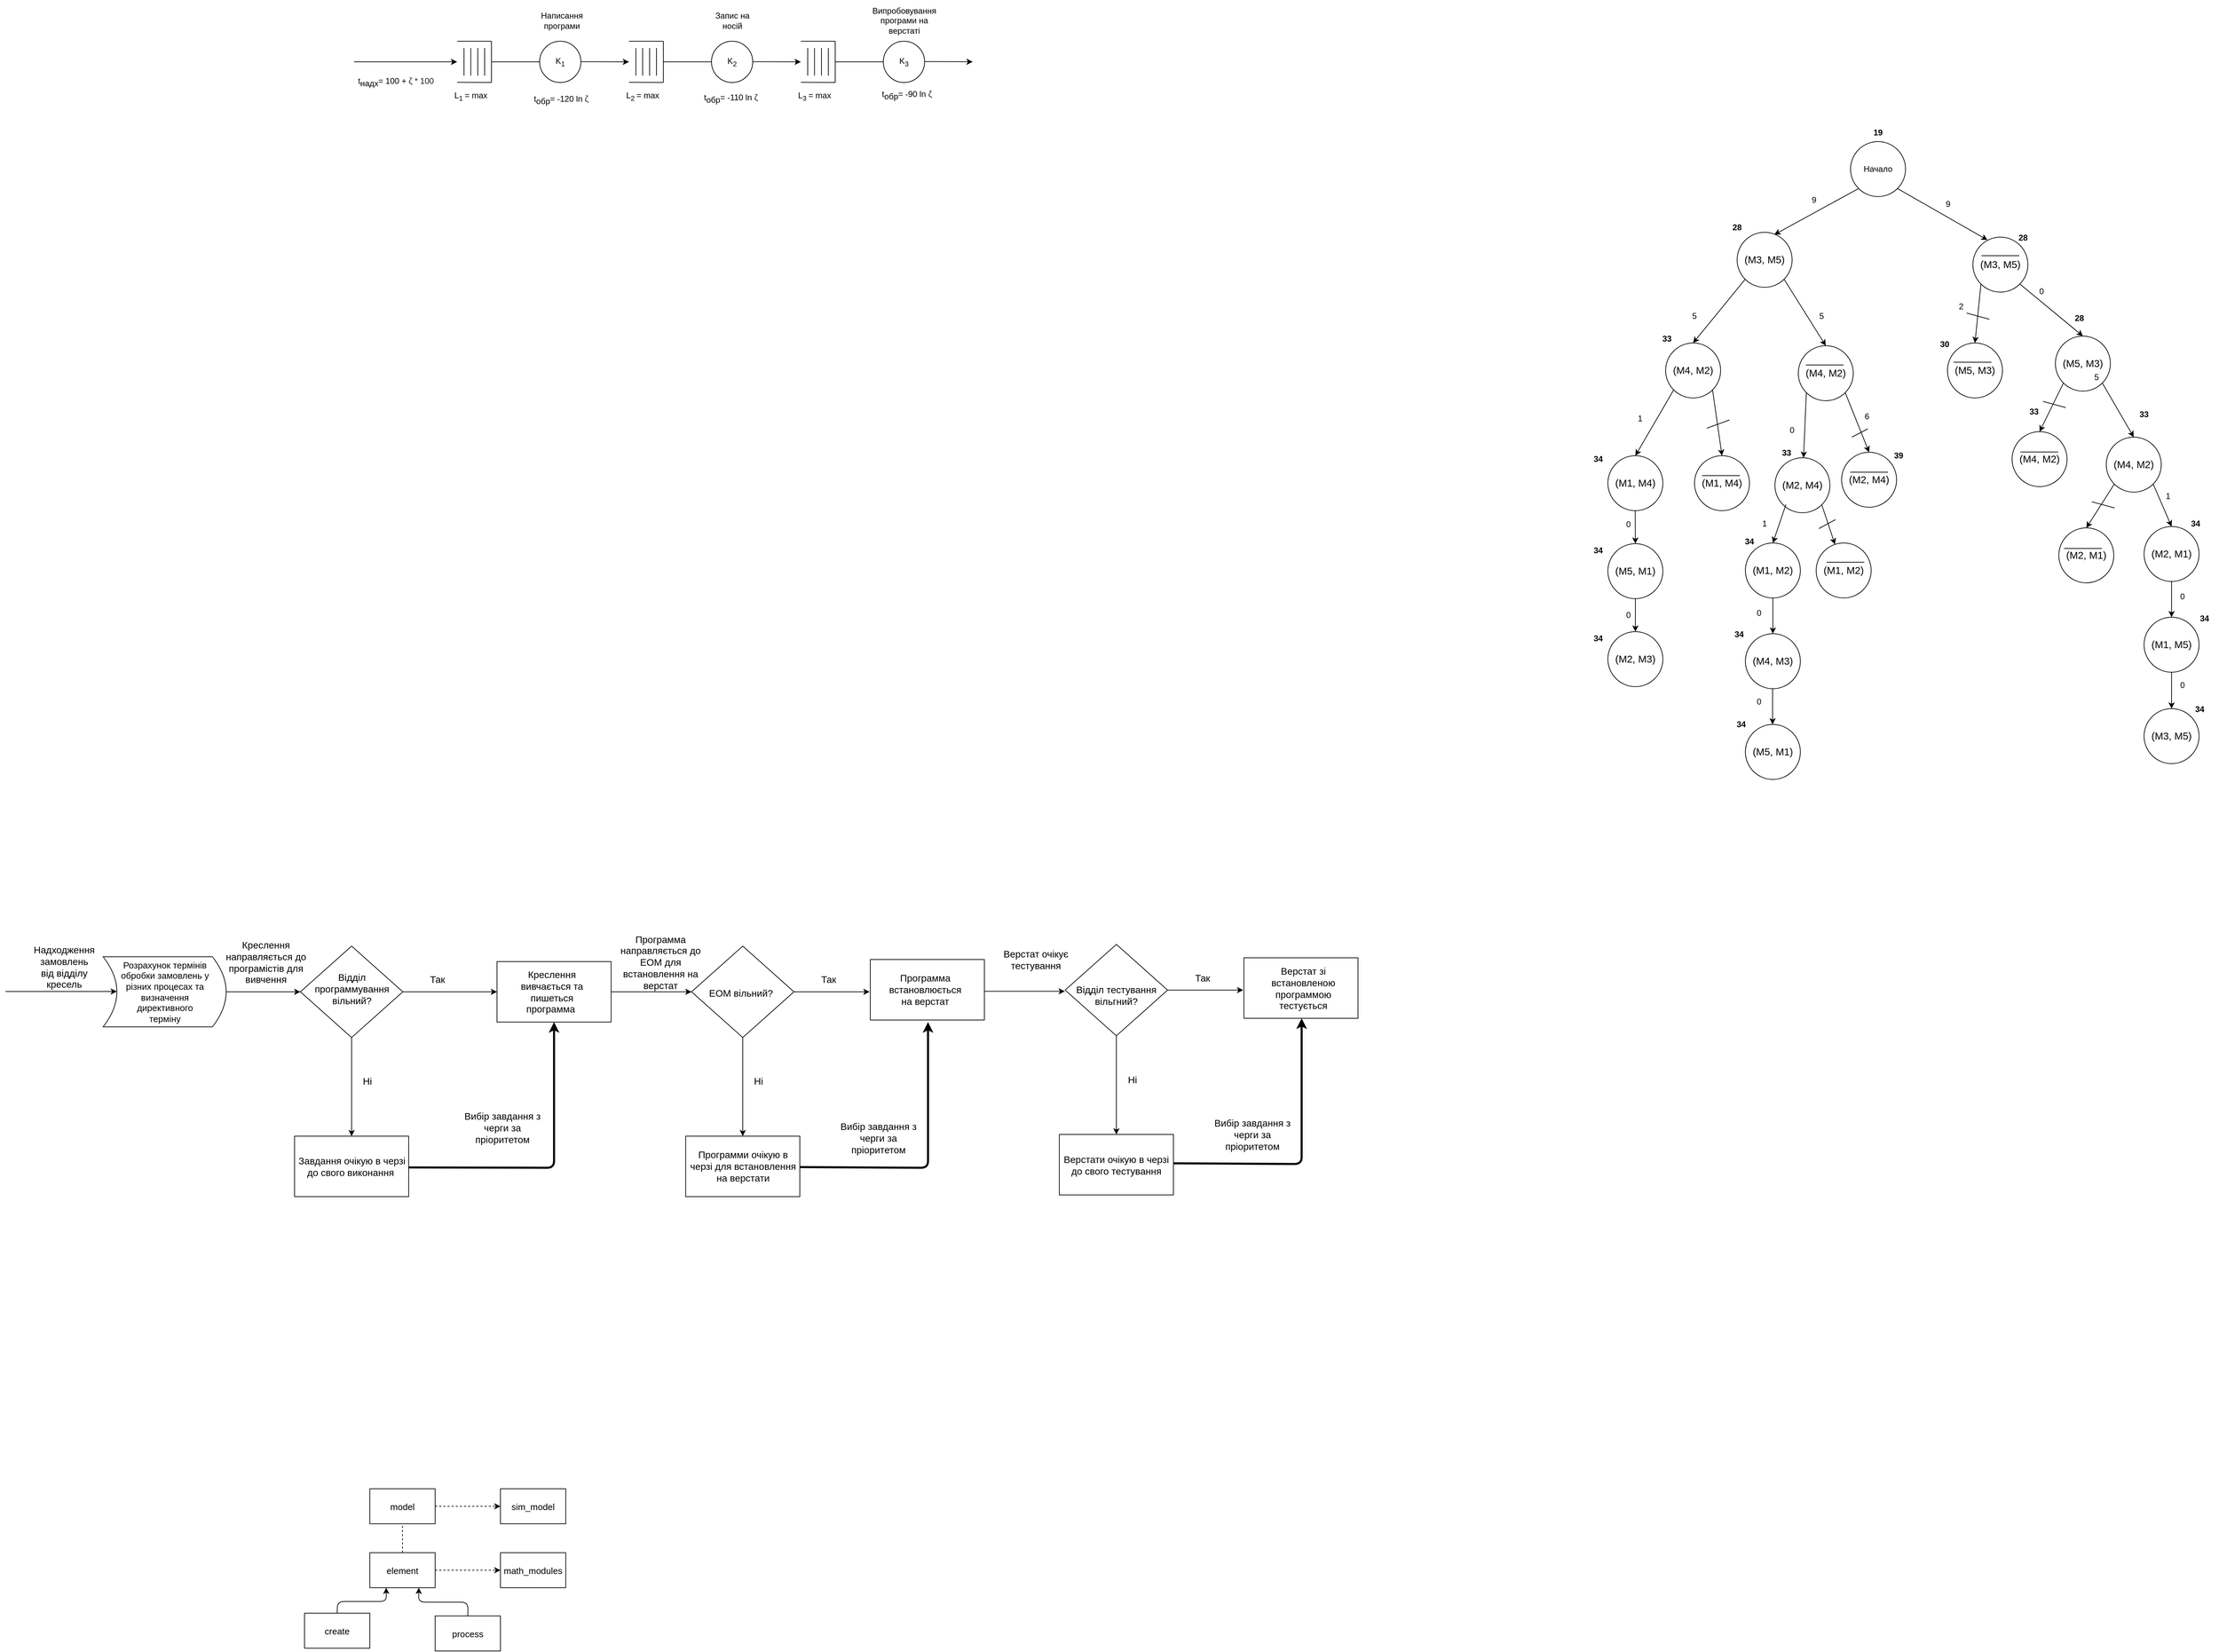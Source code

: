<mxfile version="14.1.2" type="device"><diagram id="JmlhPAbJptjcCDLIgQBB" name="Page-1"><mxGraphModel dx="2526" dy="1870" grid="0" gridSize="10" guides="1" tooltips="1" connect="1" arrows="1" fold="1" page="0" pageScale="1" pageWidth="850" pageHeight="1100" math="0" shadow="0"><root><mxCell id="0"/><mxCell id="1" parent="0"/><mxCell id="YuNihpXOLlTu8R6HMc5L-1" value="" style="endArrow=classic;html=1;" parent="1" edge="1"><mxGeometry width="50" height="50" relative="1" as="geometry"><mxPoint x="-71" y="744.5" as="sourcePoint"/><mxPoint x="91" y="744.5" as="targetPoint"/></mxGeometry></mxCell><mxCell id="YuNihpXOLlTu8R6HMc5L-3" value="" style="shape=dataStorage;whiteSpace=wrap;html=1;fixedSize=1;direction=west;fontSize=14;" parent="1" vertex="1"><mxGeometry x="71" y="694" width="179" height="102" as="geometry"/></mxCell><mxCell id="YuNihpXOLlTu8R6HMc5L-4" value="&lt;font style=&quot;font-size: 13px;&quot;&gt;Розрахунок термінів обробки замовлень у різних процесах та визначення директивного терміну&lt;/font&gt;" style="text;html=1;strokeColor=none;fillColor=none;align=center;verticalAlign=middle;whiteSpace=wrap;rounded=0;fontSize=13;" parent="1" vertex="1"><mxGeometry x="95.5" y="698" width="130" height="94" as="geometry"/></mxCell><mxCell id="YuNihpXOLlTu8R6HMc5L-7" value="" style="endArrow=classic;html=1;exitX=0;exitY=0.5;exitDx=0;exitDy=0;entryX=0;entryY=0.5;entryDx=0;entryDy=0;fontSize=14;" parent="1" source="YuNihpXOLlTu8R6HMc5L-3" target="YuNihpXOLlTu8R6HMc5L-8" edge="1"><mxGeometry width="50" height="50" relative="1" as="geometry"><mxPoint x="280" y="744.5" as="sourcePoint"/><mxPoint x="394" y="745" as="targetPoint"/></mxGeometry></mxCell><mxCell id="YuNihpXOLlTu8R6HMc5L-8" value="" style="rhombus;whiteSpace=wrap;html=1;fontSize=14;" parent="1" vertex="1"><mxGeometry x="358" y="678.5" width="149" height="133" as="geometry"/></mxCell><mxCell id="YuNihpXOLlTu8R6HMc5L-9" value="&lt;span style=&quot;font-size: 14px;&quot;&gt;Надходження замовлень від відділу кресель&lt;/span&gt;" style="text;html=1;strokeColor=none;fillColor=none;align=center;verticalAlign=middle;whiteSpace=wrap;rounded=0;fontSize=14;" parent="1" vertex="1"><mxGeometry x="-29" y="673" width="87" height="72" as="geometry"/></mxCell><mxCell id="YuNihpXOLlTu8R6HMc5L-10" value="&lt;span style=&quot;font-size: 14px;&quot;&gt;Креслення направляється до програмістів для вивчення&lt;/span&gt;" style="text;html=1;strokeColor=none;fillColor=none;align=center;verticalAlign=middle;whiteSpace=wrap;rounded=0;fontSize=14;" parent="1" vertex="1"><mxGeometry x="245" y="666" width="126" height="72" as="geometry"/></mxCell><mxCell id="YuNihpXOLlTu8R6HMc5L-11" value="Завдання очікую в черзі до свого виконання&amp;nbsp;" style="rounded=0;whiteSpace=wrap;html=1;fontSize=14;" parent="1" vertex="1"><mxGeometry x="349.5" y="955" width="166" height="88" as="geometry"/></mxCell><mxCell id="YuNihpXOLlTu8R6HMc5L-13" value="&lt;font style=&quot;font-size: 14px;&quot;&gt;Відділ программування вільний?&lt;/font&gt;" style="text;html=1;strokeColor=none;fillColor=none;align=center;verticalAlign=middle;whiteSpace=wrap;rounded=0;fontSize=14;" parent="1" vertex="1"><mxGeometry x="369.5" y="705" width="126" height="72" as="geometry"/></mxCell><mxCell id="YuNihpXOLlTu8R6HMc5L-14" value="" style="rounded=0;whiteSpace=wrap;html=1;fontSize=14;" parent="1" vertex="1"><mxGeometry x="644" y="701" width="166" height="88" as="geometry"/></mxCell><mxCell id="YuNihpXOLlTu8R6HMc5L-15" value="&lt;span style=&quot;font-size: 14px;&quot;&gt;Креслення вивчається та пишеться программа&amp;nbsp;&lt;/span&gt;" style="text;html=1;strokeColor=none;fillColor=none;align=center;verticalAlign=middle;whiteSpace=wrap;rounded=0;fontSize=14;" parent="1" vertex="1"><mxGeometry x="661" y="709" width="126" height="72" as="geometry"/></mxCell><mxCell id="YuNihpXOLlTu8R6HMc5L-16" value="" style="endArrow=classic;html=1;exitX=1;exitY=0.5;exitDx=0;exitDy=0;entryX=0;entryY=0.5;entryDx=0;entryDy=0;fontSize=14;" parent="1" source="YuNihpXOLlTu8R6HMc5L-8" target="YuNihpXOLlTu8R6HMc5L-14" edge="1"><mxGeometry width="50" height="50" relative="1" as="geometry"><mxPoint x="538" y="778" as="sourcePoint"/><mxPoint x="627" y="761" as="targetPoint"/></mxGeometry></mxCell><mxCell id="YuNihpXOLlTu8R6HMc5L-18" value="&lt;font style=&quot;font-size: 14px;&quot;&gt;Так&lt;/font&gt;" style="text;html=1;strokeColor=none;fillColor=none;align=center;verticalAlign=middle;whiteSpace=wrap;rounded=0;fontSize=14;" parent="1" vertex="1"><mxGeometry x="532" y="709" width="51" height="36" as="geometry"/></mxCell><mxCell id="YuNihpXOLlTu8R6HMc5L-19" value="&lt;span style=&quot;font-size: 14px;&quot;&gt;Ні&lt;/span&gt;" style="text;html=1;strokeColor=none;fillColor=none;align=center;verticalAlign=middle;whiteSpace=wrap;rounded=0;fontSize=14;" parent="1" vertex="1"><mxGeometry x="430" y="857" width="51" height="36" as="geometry"/></mxCell><mxCell id="YuNihpXOLlTu8R6HMc5L-38" value="&lt;span style=&quot;font-size: 14px;&quot;&gt;Ні&lt;/span&gt;" style="text;html=1;strokeColor=none;fillColor=none;align=center;verticalAlign=middle;whiteSpace=wrap;rounded=0;fontSize=14;" parent="1" vertex="1"><mxGeometry x="937" y="967" width="51" height="36" as="geometry"/></mxCell><mxCell id="YuNihpXOLlTu8R6HMc5L-39" value="" style="endArrow=classic;html=1;fontSize=14;exitX=0.5;exitY=1;exitDx=0;exitDy=0;" parent="1" source="YuNihpXOLlTu8R6HMc5L-8" target="YuNihpXOLlTu8R6HMc5L-11" edge="1"><mxGeometry width="50" height="50" relative="1" as="geometry"><mxPoint x="757" y="842" as="sourcePoint"/><mxPoint x="807" y="792" as="targetPoint"/></mxGeometry></mxCell><mxCell id="YuNihpXOLlTu8R6HMc5L-41" value="" style="endArrow=classic;html=1;exitX=1;exitY=0.5;exitDx=0;exitDy=0;entryX=0;entryY=0.5;entryDx=0;entryDy=0;fontSize=14;" parent="1" source="YuNihpXOLlTu8R6HMc5L-14" target="YuNihpXOLlTu8R6HMc5L-42" edge="1"><mxGeometry width="50" height="50" relative="1" as="geometry"><mxPoint x="819" y="745.0" as="sourcePoint"/><mxPoint x="963" y="745" as="targetPoint"/></mxGeometry></mxCell><mxCell id="YuNihpXOLlTu8R6HMc5L-42" value="" style="rhombus;whiteSpace=wrap;html=1;fontSize=14;" parent="1" vertex="1"><mxGeometry x="927" y="678.5" width="149" height="133" as="geometry"/></mxCell><mxCell id="YuNihpXOLlTu8R6HMc5L-43" value="&lt;span style=&quot;font-size: 14px;&quot;&gt;Программа направляється до ЕОМ для встановлення на верстат&lt;/span&gt;" style="text;html=1;strokeColor=none;fillColor=none;align=center;verticalAlign=middle;whiteSpace=wrap;rounded=0;fontSize=14;" parent="1" vertex="1"><mxGeometry x="819" y="666" width="126" height="72" as="geometry"/></mxCell><mxCell id="YuNihpXOLlTu8R6HMc5L-44" value="Программи очікую в черзі для встановлення на верстати" style="rounded=0;whiteSpace=wrap;html=1;fontSize=14;" parent="1" vertex="1"><mxGeometry x="918.5" y="955" width="166" height="88" as="geometry"/></mxCell><mxCell id="YuNihpXOLlTu8R6HMc5L-45" value="&lt;font style=&quot;font-size: 14px;&quot;&gt;ЕОМ вільний?&lt;/font&gt;" style="text;html=1;strokeColor=none;fillColor=none;align=center;verticalAlign=middle;whiteSpace=wrap;rounded=0;fontSize=14;" parent="1" vertex="1"><mxGeometry x="935.5" y="711" width="126" height="72" as="geometry"/></mxCell><mxCell id="YuNihpXOLlTu8R6HMc5L-46" value="" style="endArrow=classic;html=1;exitX=1;exitY=0.5;exitDx=0;exitDy=0;fontSize=14;" parent="1" source="YuNihpXOLlTu8R6HMc5L-42" edge="1"><mxGeometry width="50" height="50" relative="1" as="geometry"><mxPoint x="1107" y="778" as="sourcePoint"/><mxPoint x="1186" y="745" as="targetPoint"/></mxGeometry></mxCell><mxCell id="YuNihpXOLlTu8R6HMc5L-47" value="&lt;font style=&quot;font-size: 14px;&quot;&gt;Так&lt;/font&gt;" style="text;html=1;strokeColor=none;fillColor=none;align=center;verticalAlign=middle;whiteSpace=wrap;rounded=0;fontSize=14;" parent="1" vertex="1"><mxGeometry x="1101" y="709" width="51" height="36" as="geometry"/></mxCell><mxCell id="YuNihpXOLlTu8R6HMc5L-48" value="&lt;span style=&quot;font-size: 14px;&quot;&gt;Ні&lt;/span&gt;" style="text;html=1;strokeColor=none;fillColor=none;align=center;verticalAlign=middle;whiteSpace=wrap;rounded=0;fontSize=14;" parent="1" vertex="1"><mxGeometry x="999" y="857" width="51" height="36" as="geometry"/></mxCell><mxCell id="YuNihpXOLlTu8R6HMc5L-49" value="" style="endArrow=classic;html=1;fontSize=14;exitX=0.5;exitY=1;exitDx=0;exitDy=0;" parent="1" source="YuNihpXOLlTu8R6HMc5L-42" target="YuNihpXOLlTu8R6HMc5L-44" edge="1"><mxGeometry width="50" height="50" relative="1" as="geometry"><mxPoint x="1326" y="842" as="sourcePoint"/><mxPoint x="1376" y="792" as="targetPoint"/></mxGeometry></mxCell><mxCell id="YuNihpXOLlTu8R6HMc5L-51" value="" style="rounded=0;whiteSpace=wrap;html=1;fontSize=14;" parent="1" vertex="1"><mxGeometry x="1187" y="698" width="166" height="88" as="geometry"/></mxCell><mxCell id="YuNihpXOLlTu8R6HMc5L-52" value="&lt;span style=&quot;font-size: 14px;&quot;&gt;Программа встановлюється на верстат&lt;/span&gt;" style="text;html=1;strokeColor=none;fillColor=none;align=center;verticalAlign=middle;whiteSpace=wrap;rounded=0;fontSize=14;" parent="1" vertex="1"><mxGeometry x="1204" y="706" width="126" height="72" as="geometry"/></mxCell><mxCell id="YuNihpXOLlTu8R6HMc5L-53" value="&lt;span style=&quot;font-size: 14px;&quot;&gt;Ні&lt;/span&gt;" style="text;html=1;strokeColor=none;fillColor=none;align=center;verticalAlign=middle;whiteSpace=wrap;rounded=0;fontSize=14;" parent="1" vertex="1"><mxGeometry x="1480.5" y="964.5" width="51" height="36" as="geometry"/></mxCell><mxCell id="YuNihpXOLlTu8R6HMc5L-54" value="" style="rhombus;whiteSpace=wrap;html=1;fontSize=14;" parent="1" vertex="1"><mxGeometry x="1470.5" y="676" width="149" height="133" as="geometry"/></mxCell><mxCell id="YuNihpXOLlTu8R6HMc5L-55" value="Верстати очікую в черзі до свого тестування" style="rounded=0;whiteSpace=wrap;html=1;fontSize=14;" parent="1" vertex="1"><mxGeometry x="1462" y="952.5" width="166" height="88" as="geometry"/></mxCell><mxCell id="YuNihpXOLlTu8R6HMc5L-56" value="Відділ тестування вільгний?" style="text;html=1;strokeColor=none;fillColor=none;align=center;verticalAlign=middle;whiteSpace=wrap;rounded=0;fontSize=14;" parent="1" vertex="1"><mxGeometry x="1482" y="714" width="126" height="72" as="geometry"/></mxCell><mxCell id="YuNihpXOLlTu8R6HMc5L-57" value="" style="endArrow=classic;html=1;exitX=1;exitY=0.5;exitDx=0;exitDy=0;fontSize=14;" parent="1" source="YuNihpXOLlTu8R6HMc5L-54" edge="1"><mxGeometry width="50" height="50" relative="1" as="geometry"><mxPoint x="1650.5" y="775.5" as="sourcePoint"/><mxPoint x="1729.5" y="742.5" as="targetPoint"/></mxGeometry></mxCell><mxCell id="YuNihpXOLlTu8R6HMc5L-58" value="&lt;font style=&quot;font-size: 14px;&quot;&gt;Так&lt;/font&gt;" style="text;html=1;strokeColor=none;fillColor=none;align=center;verticalAlign=middle;whiteSpace=wrap;rounded=0;fontSize=14;" parent="1" vertex="1"><mxGeometry x="1644.5" y="706.5" width="51" height="36" as="geometry"/></mxCell><mxCell id="YuNihpXOLlTu8R6HMc5L-59" value="&lt;span style=&quot;font-size: 14px;&quot;&gt;Ні&lt;/span&gt;" style="text;html=1;strokeColor=none;fillColor=none;align=center;verticalAlign=middle;whiteSpace=wrap;rounded=0;fontSize=14;" parent="1" vertex="1"><mxGeometry x="1542.5" y="854.5" width="51" height="36" as="geometry"/></mxCell><mxCell id="YuNihpXOLlTu8R6HMc5L-60" value="" style="endArrow=classic;html=1;fontSize=14;exitX=0.5;exitY=1;exitDx=0;exitDy=0;" parent="1" source="YuNihpXOLlTu8R6HMc5L-54" target="YuNihpXOLlTu8R6HMc5L-55" edge="1"><mxGeometry width="50" height="50" relative="1" as="geometry"><mxPoint x="1869.5" y="839.5" as="sourcePoint"/><mxPoint x="1919.5" y="789.5" as="targetPoint"/></mxGeometry></mxCell><mxCell id="YuNihpXOLlTu8R6HMc5L-61" value="" style="rounded=0;whiteSpace=wrap;html=1;fontSize=14;" parent="1" vertex="1"><mxGeometry x="1730.5" y="695.5" width="166" height="88" as="geometry"/></mxCell><mxCell id="YuNihpXOLlTu8R6HMc5L-62" value="Верстат зі встановленою программою тестується" style="text;html=1;strokeColor=none;fillColor=none;align=center;verticalAlign=middle;whiteSpace=wrap;rounded=0;fontSize=14;" parent="1" vertex="1"><mxGeometry x="1754" y="703.5" width="126" height="72" as="geometry"/></mxCell><mxCell id="YuNihpXOLlTu8R6HMc5L-63" value="" style="endArrow=classic;html=1;exitX=1;exitY=0.5;exitDx=0;exitDy=0;entryX=0;entryY=0.5;entryDx=0;entryDy=0;fontSize=14;" parent="1" edge="1"><mxGeometry width="50" height="50" relative="1" as="geometry"><mxPoint x="1353" y="744.29" as="sourcePoint"/><mxPoint x="1470" y="744.29" as="targetPoint"/></mxGeometry></mxCell><mxCell id="YuNihpXOLlTu8R6HMc5L-64" value="&lt;span style=&quot;font-size: 14px;&quot;&gt;Верстат очікує тестування&lt;/span&gt;" style="text;html=1;strokeColor=none;fillColor=none;align=center;verticalAlign=middle;whiteSpace=wrap;rounded=0;fontSize=14;" parent="1" vertex="1"><mxGeometry x="1365" y="662" width="126" height="72" as="geometry"/></mxCell><mxCell id="YuNihpXOLlTu8R6HMc5L-65" value="create" style="rounded=0;whiteSpace=wrap;html=1;fontSize=13;" parent="1" vertex="1"><mxGeometry x="364" y="1649" width="95" height="51" as="geometry"/></mxCell><mxCell id="YuNihpXOLlTu8R6HMc5L-67" value="process" style="rounded=0;whiteSpace=wrap;html=1;fontSize=13;" parent="1" vertex="1"><mxGeometry x="554" y="1653" width="95" height="51" as="geometry"/></mxCell><mxCell id="YuNihpXOLlTu8R6HMc5L-69" value="element" style="rounded=0;whiteSpace=wrap;html=1;fontSize=13;" parent="1" vertex="1"><mxGeometry x="459" y="1561" width="95" height="51" as="geometry"/></mxCell><mxCell id="YuNihpXOLlTu8R6HMc5L-70" value="model" style="rounded=0;whiteSpace=wrap;html=1;fontSize=13;" parent="1" vertex="1"><mxGeometry x="459" y="1468" width="95" height="51" as="geometry"/></mxCell><mxCell id="YuNihpXOLlTu8R6HMc5L-71" value="math_modules" style="rounded=0;whiteSpace=wrap;html=1;fontSize=13;" parent="1" vertex="1"><mxGeometry x="649" y="1561" width="95" height="51" as="geometry"/></mxCell><mxCell id="YuNihpXOLlTu8R6HMc5L-72" value="" style="endArrow=classic;html=1;fontSize=13;entryX=0.25;entryY=1;entryDx=0;entryDy=0;exitX=0.5;exitY=0;exitDx=0;exitDy=0;" parent="1" source="YuNihpXOLlTu8R6HMc5L-65" target="YuNihpXOLlTu8R6HMc5L-69" edge="1"><mxGeometry width="50" height="50" relative="1" as="geometry"><mxPoint x="546" y="1700" as="sourcePoint"/><mxPoint x="596" y="1650" as="targetPoint"/><Array as="points"><mxPoint x="412" y="1632"/><mxPoint x="483" y="1632"/></Array></mxGeometry></mxCell><mxCell id="YuNihpXOLlTu8R6HMc5L-74" value="" style="endArrow=classic;html=1;fontSize=13;entryX=0.75;entryY=1;entryDx=0;entryDy=0;exitX=0.5;exitY=0;exitDx=0;exitDy=0;" parent="1" source="YuNihpXOLlTu8R6HMc5L-67" target="YuNihpXOLlTu8R6HMc5L-69" edge="1"><mxGeometry width="50" height="50" relative="1" as="geometry"><mxPoint x="421.5" y="1659.0" as="sourcePoint"/><mxPoint x="492.75" y="1622.0" as="targetPoint"/><Array as="points"><mxPoint x="602" y="1633"/><mxPoint x="530" y="1633"/></Array></mxGeometry></mxCell><mxCell id="YuNihpXOLlTu8R6HMc5L-78" value="" style="endArrow=none;dashed=1;html=1;fontSize=13;entryX=0.5;entryY=1;entryDx=0;entryDy=0;exitX=0.5;exitY=0;exitDx=0;exitDy=0;" parent="1" source="YuNihpXOLlTu8R6HMc5L-69" target="YuNihpXOLlTu8R6HMc5L-70" edge="1"><mxGeometry width="50" height="50" relative="1" as="geometry"><mxPoint x="484" y="1634" as="sourcePoint"/><mxPoint x="534" y="1584" as="targetPoint"/></mxGeometry></mxCell><mxCell id="YuNihpXOLlTu8R6HMc5L-79" value="" style="endArrow=classic;html=1;dashed=1;fontSize=13;entryX=0;entryY=0.5;entryDx=0;entryDy=0;exitX=1;exitY=0.5;exitDx=0;exitDy=0;" parent="1" source="YuNihpXOLlTu8R6HMc5L-69" target="YuNihpXOLlTu8R6HMc5L-71" edge="1"><mxGeometry width="50" height="50" relative="1" as="geometry"><mxPoint x="484" y="1634" as="sourcePoint"/><mxPoint x="534" y="1584" as="targetPoint"/></mxGeometry></mxCell><mxCell id="YuNihpXOLlTu8R6HMc5L-80" value="sim_model" style="rounded=0;whiteSpace=wrap;html=1;fontSize=13;" parent="1" vertex="1"><mxGeometry x="649" y="1468" width="95" height="51" as="geometry"/></mxCell><mxCell id="YuNihpXOLlTu8R6HMc5L-81" value="" style="endArrow=classic;html=1;dashed=1;fontSize=13;entryX=0;entryY=0.5;entryDx=0;entryDy=0;exitX=1;exitY=0.5;exitDx=0;exitDy=0;" parent="1" source="YuNihpXOLlTu8R6HMc5L-70" target="YuNihpXOLlTu8R6HMc5L-80" edge="1"><mxGeometry width="50" height="50" relative="1" as="geometry"><mxPoint x="550" y="1537.0" as="sourcePoint"/><mxPoint x="640" y="1537.0" as="targetPoint"/></mxGeometry></mxCell><mxCell id="14QO4fvIiTn_NjA_w_-j-1" value="" style="endArrow=classic;html=1;entryX=0.5;entryY=1;entryDx=0;entryDy=0;strokeWidth=3;" parent="1" target="YuNihpXOLlTu8R6HMc5L-14" edge="1"><mxGeometry width="50" height="50" relative="1" as="geometry"><mxPoint x="515.5" y="1000.5" as="sourcePoint"/><mxPoint x="565.5" y="950.5" as="targetPoint"/><Array as="points"><mxPoint x="727" y="1001"/></Array></mxGeometry></mxCell><mxCell id="14QO4fvIiTn_NjA_w_-j-2" value="Вибір завдання з черги за пріоритетом" style="text;html=1;strokeColor=none;fillColor=none;align=center;verticalAlign=middle;whiteSpace=wrap;rounded=0;fontSize=14;" parent="1" vertex="1"><mxGeometry x="589" y="907" width="126" height="72" as="geometry"/></mxCell><mxCell id="14QO4fvIiTn_NjA_w_-j-3" value="" style="endArrow=classic;html=1;strokeWidth=3;" parent="1" edge="1"><mxGeometry width="50" height="50" relative="1" as="geometry"><mxPoint x="1084.5" y="1000" as="sourcePoint"/><mxPoint x="1271" y="789" as="targetPoint"/><Array as="points"><mxPoint x="1271" y="1001"/></Array></mxGeometry></mxCell><mxCell id="14QO4fvIiTn_NjA_w_-j-4" value="Вибір завдання з черги за пріоритетом" style="text;html=1;strokeColor=none;fillColor=none;align=center;verticalAlign=middle;whiteSpace=wrap;rounded=0;fontSize=14;" parent="1" vertex="1"><mxGeometry x="1136" y="922" width="126" height="72" as="geometry"/></mxCell><mxCell id="14QO4fvIiTn_NjA_w_-j-6" value="" style="endArrow=classic;html=1;strokeWidth=3;" parent="1" edge="1"><mxGeometry width="50" height="50" relative="1" as="geometry"><mxPoint x="1628" y="994.5" as="sourcePoint"/><mxPoint x="1814.5" y="783.5" as="targetPoint"/><Array as="points"><mxPoint x="1814.5" y="995.5"/></Array></mxGeometry></mxCell><mxCell id="14QO4fvIiTn_NjA_w_-j-7" value="Вибір завдання з черги за пріоритетом" style="text;html=1;strokeColor=none;fillColor=none;align=center;verticalAlign=middle;whiteSpace=wrap;rounded=0;fontSize=14;" parent="1" vertex="1"><mxGeometry x="1679.5" y="916.5" width="126" height="72" as="geometry"/></mxCell><mxCell id="14QO4fvIiTn_NjA_w_-j-8" value="" style="endArrow=classic;html=1;" parent="1" edge="1"><mxGeometry width="50" height="50" relative="1" as="geometry"><mxPoint x="436" y="-608" as="sourcePoint"/><mxPoint x="586" y="-608" as="targetPoint"/></mxGeometry></mxCell><mxCell id="14QO4fvIiTn_NjA_w_-j-9" value="t&lt;font&gt;&lt;sub style=&quot;font-size: 12px&quot;&gt;надx&lt;/sub&gt;= 100 +&amp;nbsp;&lt;span style=&quot;color: rgb(32 , 33 , 34) ; background-color: rgb(255 , 255 , 255)&quot;&gt;&lt;font style=&quot;font-size: 12px&quot;&gt;ζ * 100&lt;/font&gt;&lt;/span&gt;&lt;br&gt;&amp;nbsp;&amp;nbsp;&lt;/font&gt;" style="text;html=1;strokeColor=none;fillColor=none;align=center;verticalAlign=middle;whiteSpace=wrap;rounded=0;" parent="1" vertex="1"><mxGeometry x="437" y="-601" width="120" height="60" as="geometry"/></mxCell><mxCell id="14QO4fvIiTn_NjA_w_-j-10" value="" style="endArrow=none;html=1;" parent="1" edge="1"><mxGeometry width="50" height="50" relative="1" as="geometry"><mxPoint x="596" y="-588" as="sourcePoint"/><mxPoint x="596" y="-628" as="targetPoint"/></mxGeometry></mxCell><mxCell id="14QO4fvIiTn_NjA_w_-j-11" value="L&lt;sub&gt;1 &lt;/sub&gt;= max" style="text;html=1;strokeColor=none;fillColor=none;align=center;verticalAlign=middle;whiteSpace=wrap;rounded=0;" parent="1" vertex="1"><mxGeometry x="576" y="-568" width="60" height="20" as="geometry"/></mxCell><mxCell id="14QO4fvIiTn_NjA_w_-j-12" value="K&lt;sub&gt;1&lt;/sub&gt;" style="ellipse;whiteSpace=wrap;html=1;aspect=fixed;" parent="1" vertex="1"><mxGeometry x="706" y="-638" width="60" height="60" as="geometry"/></mxCell><mxCell id="14QO4fvIiTn_NjA_w_-j-13" value="" style="endArrow=none;html=1;" parent="1" edge="1"><mxGeometry width="50" height="50" relative="1" as="geometry"><mxPoint x="586" y="-638" as="sourcePoint"/><mxPoint x="636" y="-638" as="targetPoint"/></mxGeometry></mxCell><mxCell id="14QO4fvIiTn_NjA_w_-j-14" value="" style="endArrow=none;html=1;" parent="1" edge="1"><mxGeometry width="50" height="50" relative="1" as="geometry"><mxPoint x="586" y="-578.29" as="sourcePoint"/><mxPoint x="636" y="-578" as="targetPoint"/></mxGeometry></mxCell><mxCell id="14QO4fvIiTn_NjA_w_-j-15" value="" style="endArrow=none;html=1;" parent="1" edge="1"><mxGeometry width="50" height="50" relative="1" as="geometry"><mxPoint x="636" y="-578" as="sourcePoint"/><mxPoint x="636" y="-638" as="targetPoint"/></mxGeometry></mxCell><mxCell id="14QO4fvIiTn_NjA_w_-j-16" value="" style="endArrow=none;html=1;" parent="1" edge="1"><mxGeometry width="50" height="50" relative="1" as="geometry"><mxPoint x="605.86" y="-588" as="sourcePoint"/><mxPoint x="605.86" y="-628" as="targetPoint"/></mxGeometry></mxCell><mxCell id="14QO4fvIiTn_NjA_w_-j-17" value="" style="endArrow=none;html=1;" parent="1" edge="1"><mxGeometry width="50" height="50" relative="1" as="geometry"><mxPoint x="616" y="-588" as="sourcePoint"/><mxPoint x="616" y="-628" as="targetPoint"/></mxGeometry></mxCell><mxCell id="14QO4fvIiTn_NjA_w_-j-18" value="" style="endArrow=none;html=1;" parent="1" edge="1"><mxGeometry width="50" height="50" relative="1" as="geometry"><mxPoint x="626" y="-588" as="sourcePoint"/><mxPoint x="626" y="-628" as="targetPoint"/></mxGeometry></mxCell><mxCell id="14QO4fvIiTn_NjA_w_-j-19" value="" style="endArrow=none;html=1;" parent="1" edge="1"><mxGeometry width="50" height="50" relative="1" as="geometry"><mxPoint x="636" y="-608" as="sourcePoint"/><mxPoint x="706" y="-608" as="targetPoint"/></mxGeometry></mxCell><mxCell id="14QO4fvIiTn_NjA_w_-j-20" value="" style="endArrow=none;html=1;" parent="1" edge="1"><mxGeometry width="50" height="50" relative="1" as="geometry"><mxPoint x="846" y="-588" as="sourcePoint"/><mxPoint x="846" y="-628" as="targetPoint"/></mxGeometry></mxCell><mxCell id="14QO4fvIiTn_NjA_w_-j-21" value="L&lt;sub&gt;2 &lt;/sub&gt;= max" style="text;html=1;strokeColor=none;fillColor=none;align=center;verticalAlign=middle;whiteSpace=wrap;rounded=0;" parent="1" vertex="1"><mxGeometry x="826" y="-568" width="60" height="20" as="geometry"/></mxCell><mxCell id="14QO4fvIiTn_NjA_w_-j-22" value="K&lt;sub&gt;2&lt;/sub&gt;" style="ellipse;whiteSpace=wrap;html=1;aspect=fixed;" parent="1" vertex="1"><mxGeometry x="956" y="-638" width="60" height="60" as="geometry"/></mxCell><mxCell id="14QO4fvIiTn_NjA_w_-j-23" value="" style="endArrow=none;html=1;" parent="1" edge="1"><mxGeometry width="50" height="50" relative="1" as="geometry"><mxPoint x="836" y="-638" as="sourcePoint"/><mxPoint x="886" y="-638" as="targetPoint"/></mxGeometry></mxCell><mxCell id="14QO4fvIiTn_NjA_w_-j-24" value="" style="endArrow=none;html=1;" parent="1" edge="1"><mxGeometry width="50" height="50" relative="1" as="geometry"><mxPoint x="836" y="-578.29" as="sourcePoint"/><mxPoint x="886" y="-578" as="targetPoint"/></mxGeometry></mxCell><mxCell id="14QO4fvIiTn_NjA_w_-j-25" value="" style="endArrow=none;html=1;" parent="1" edge="1"><mxGeometry width="50" height="50" relative="1" as="geometry"><mxPoint x="886" y="-578" as="sourcePoint"/><mxPoint x="886" y="-638" as="targetPoint"/></mxGeometry></mxCell><mxCell id="14QO4fvIiTn_NjA_w_-j-26" value="" style="endArrow=none;html=1;" parent="1" edge="1"><mxGeometry width="50" height="50" relative="1" as="geometry"><mxPoint x="855.86" y="-588" as="sourcePoint"/><mxPoint x="855.86" y="-628" as="targetPoint"/></mxGeometry></mxCell><mxCell id="14QO4fvIiTn_NjA_w_-j-27" value="" style="endArrow=none;html=1;" parent="1" edge="1"><mxGeometry width="50" height="50" relative="1" as="geometry"><mxPoint x="866" y="-588" as="sourcePoint"/><mxPoint x="866" y="-628" as="targetPoint"/></mxGeometry></mxCell><mxCell id="14QO4fvIiTn_NjA_w_-j-28" value="" style="endArrow=none;html=1;" parent="1" edge="1"><mxGeometry width="50" height="50" relative="1" as="geometry"><mxPoint x="876" y="-588" as="sourcePoint"/><mxPoint x="876" y="-628" as="targetPoint"/></mxGeometry></mxCell><mxCell id="14QO4fvIiTn_NjA_w_-j-29" value="" style="endArrow=none;html=1;" parent="1" edge="1"><mxGeometry width="50" height="50" relative="1" as="geometry"><mxPoint x="886" y="-608" as="sourcePoint"/><mxPoint x="956" y="-608" as="targetPoint"/></mxGeometry></mxCell><mxCell id="14QO4fvIiTn_NjA_w_-j-30" value="" style="endArrow=classic;html=1;" parent="1" edge="1"><mxGeometry width="50" height="50" relative="1" as="geometry"><mxPoint x="766" y="-608.29" as="sourcePoint"/><mxPoint x="836" y="-608" as="targetPoint"/></mxGeometry></mxCell><mxCell id="14QO4fvIiTn_NjA_w_-j-31" value="" style="endArrow=none;html=1;" parent="1" edge="1"><mxGeometry width="50" height="50" relative="1" as="geometry"><mxPoint x="1096" y="-588" as="sourcePoint"/><mxPoint x="1096" y="-628" as="targetPoint"/></mxGeometry></mxCell><mxCell id="14QO4fvIiTn_NjA_w_-j-32" value="L&lt;sub&gt;3 &lt;/sub&gt;= max" style="text;html=1;strokeColor=none;fillColor=none;align=center;verticalAlign=middle;whiteSpace=wrap;rounded=0;" parent="1" vertex="1"><mxGeometry x="1076" y="-568" width="60" height="20" as="geometry"/></mxCell><mxCell id="14QO4fvIiTn_NjA_w_-j-33" value="K&lt;sub&gt;3&lt;/sub&gt;" style="ellipse;whiteSpace=wrap;html=1;aspect=fixed;" parent="1" vertex="1"><mxGeometry x="1206" y="-638" width="60" height="60" as="geometry"/></mxCell><mxCell id="14QO4fvIiTn_NjA_w_-j-34" value="" style="endArrow=none;html=1;" parent="1" edge="1"><mxGeometry width="50" height="50" relative="1" as="geometry"><mxPoint x="1086" y="-638" as="sourcePoint"/><mxPoint x="1136" y="-638" as="targetPoint"/></mxGeometry></mxCell><mxCell id="14QO4fvIiTn_NjA_w_-j-35" value="" style="endArrow=none;html=1;" parent="1" edge="1"><mxGeometry width="50" height="50" relative="1" as="geometry"><mxPoint x="1086" y="-578.29" as="sourcePoint"/><mxPoint x="1136" y="-578" as="targetPoint"/></mxGeometry></mxCell><mxCell id="14QO4fvIiTn_NjA_w_-j-36" value="" style="endArrow=none;html=1;" parent="1" edge="1"><mxGeometry width="50" height="50" relative="1" as="geometry"><mxPoint x="1136" y="-578" as="sourcePoint"/><mxPoint x="1136" y="-638" as="targetPoint"/></mxGeometry></mxCell><mxCell id="14QO4fvIiTn_NjA_w_-j-37" value="" style="endArrow=none;html=1;" parent="1" edge="1"><mxGeometry width="50" height="50" relative="1" as="geometry"><mxPoint x="1105.86" y="-588" as="sourcePoint"/><mxPoint x="1105.86" y="-628" as="targetPoint"/></mxGeometry></mxCell><mxCell id="14QO4fvIiTn_NjA_w_-j-38" value="" style="endArrow=none;html=1;" parent="1" edge="1"><mxGeometry width="50" height="50" relative="1" as="geometry"><mxPoint x="1116" y="-588" as="sourcePoint"/><mxPoint x="1116" y="-628" as="targetPoint"/></mxGeometry></mxCell><mxCell id="14QO4fvIiTn_NjA_w_-j-39" value="" style="endArrow=none;html=1;" parent="1" edge="1"><mxGeometry width="50" height="50" relative="1" as="geometry"><mxPoint x="1126" y="-588" as="sourcePoint"/><mxPoint x="1126" y="-628" as="targetPoint"/></mxGeometry></mxCell><mxCell id="14QO4fvIiTn_NjA_w_-j-40" value="" style="endArrow=none;html=1;" parent="1" edge="1"><mxGeometry width="50" height="50" relative="1" as="geometry"><mxPoint x="1136" y="-608" as="sourcePoint"/><mxPoint x="1206" y="-608" as="targetPoint"/></mxGeometry></mxCell><mxCell id="14QO4fvIiTn_NjA_w_-j-41" value="" style="endArrow=classic;html=1;" parent="1" edge="1"><mxGeometry width="50" height="50" relative="1" as="geometry"><mxPoint x="1016" y="-608.29" as="sourcePoint"/><mxPoint x="1086" y="-608" as="targetPoint"/></mxGeometry></mxCell><mxCell id="14QO4fvIiTn_NjA_w_-j-42" value="" style="endArrow=classic;html=1;" parent="1" edge="1"><mxGeometry width="50" height="50" relative="1" as="geometry"><mxPoint x="1266" y="-608.42" as="sourcePoint"/><mxPoint x="1336" y="-608.13" as="targetPoint"/></mxGeometry></mxCell><mxCell id="14QO4fvIiTn_NjA_w_-j-43" value="Написання програми" style="text;html=1;strokeColor=none;fillColor=none;align=center;verticalAlign=middle;whiteSpace=wrap;rounded=0;" parent="1" vertex="1"><mxGeometry x="706" y="-698" width="65" height="60" as="geometry"/></mxCell><mxCell id="14QO4fvIiTn_NjA_w_-j-44" value="Запис на носій" style="text;html=1;strokeColor=none;fillColor=none;align=center;verticalAlign=middle;whiteSpace=wrap;rounded=0;" parent="1" vertex="1"><mxGeometry x="953.5" y="-698" width="65" height="60" as="geometry"/></mxCell><mxCell id="14QO4fvIiTn_NjA_w_-j-45" value="Випробовування програми на верстаті" style="text;html=1;strokeColor=none;fillColor=none;align=center;verticalAlign=middle;whiteSpace=wrap;rounded=0;" parent="1" vertex="1"><mxGeometry x="1198.5" y="-698" width="75" height="60" as="geometry"/></mxCell><mxCell id="14QO4fvIiTn_NjA_w_-j-46" value="t&lt;font&gt;&lt;sub style=&quot;font-size: 12px&quot;&gt;обр&lt;/sub&gt;= -120 ln&amp;nbsp;&lt;span style=&quot;color: rgb(32 , 33 , 34) ; background-color: rgb(255 , 255 , 255)&quot;&gt;&lt;font style=&quot;font-size: 12px&quot;&gt;ζ&amp;nbsp;&lt;/font&gt;&lt;/span&gt;&lt;br&gt;&amp;nbsp;&amp;nbsp;&lt;/font&gt;" style="text;html=1;strokeColor=none;fillColor=none;align=center;verticalAlign=middle;whiteSpace=wrap;rounded=0;" parent="1" vertex="1"><mxGeometry x="678.5" y="-563" width="120" height="35" as="geometry"/></mxCell><mxCell id="14QO4fvIiTn_NjA_w_-j-47" value="t&lt;font&gt;&lt;sub style=&quot;font-size: 12px&quot;&gt;обр&lt;/sub&gt;= -110 ln&amp;nbsp;&lt;span style=&quot;color: rgb(32 , 33 , 34) ; background-color: rgb(255 , 255 , 255)&quot;&gt;&lt;font style=&quot;font-size: 12px&quot;&gt;ζ&amp;nbsp;&lt;/font&gt;&lt;/span&gt;&lt;br&gt;&amp;nbsp;&amp;nbsp;&lt;/font&gt;" style="text;html=1;strokeColor=none;fillColor=none;align=center;verticalAlign=middle;whiteSpace=wrap;rounded=0;" parent="1" vertex="1"><mxGeometry x="926" y="-565" width="120" height="35" as="geometry"/></mxCell><mxCell id="14QO4fvIiTn_NjA_w_-j-48" value="t&lt;font&gt;&lt;sub style=&quot;font-size: 12px&quot;&gt;обр&lt;/sub&gt;= -90 ln&amp;nbsp;&lt;span style=&quot;color: rgb(32 , 33 , 34) ; background-color: rgb(255 , 255 , 255)&quot;&gt;&lt;font style=&quot;font-size: 12px&quot;&gt;ζ&amp;nbsp;&lt;/font&gt;&lt;/span&gt;&lt;br&gt;&amp;nbsp;&amp;nbsp;&lt;/font&gt;" style="text;html=1;strokeColor=none;fillColor=none;align=center;verticalAlign=middle;whiteSpace=wrap;rounded=0;" parent="1" vertex="1"><mxGeometry x="1182" y="-572" width="120" height="40" as="geometry"/></mxCell><mxCell id="ICzfXn916pthcOJ9WbE4-1" value="Начало" style="ellipse;whiteSpace=wrap;html=1;aspect=fixed;" vertex="1" parent="1"><mxGeometry x="2613" y="-492" width="80" height="80" as="geometry"/></mxCell><mxCell id="ICzfXn916pthcOJ9WbE4-2" value="19" style="text;html=1;strokeColor=none;fillColor=none;align=center;verticalAlign=middle;whiteSpace=wrap;rounded=0;fontStyle=1" vertex="1" parent="1"><mxGeometry x="2633" y="-515" width="40" height="20" as="geometry"/></mxCell><mxCell id="ICzfXn916pthcOJ9WbE4-3" value="&lt;span id=&quot;docs-internal-guid-dd47c28b-7fff-d756-dfad-27d23696b2a5&quot;&gt;&lt;span style=&quot;font-size: 11pt ; font-family: &amp;#34;arial&amp;#34; ; background-color: transparent ; vertical-align: baseline&quot;&gt;(М3, М5)&lt;/span&gt;&lt;/span&gt;" style="ellipse;whiteSpace=wrap;html=1;aspect=fixed;" vertex="1" parent="1"><mxGeometry x="2448" y="-360" width="80" height="80" as="geometry"/></mxCell><mxCell id="ICzfXn916pthcOJ9WbE4-4" value="&lt;span id=&quot;docs-internal-guid-dd47c28b-7fff-d756-dfad-27d23696b2a5&quot;&gt;&lt;span style=&quot;font-size: 11pt ; font-family: &amp;#34;arial&amp;#34; ; background-color: transparent ; vertical-align: baseline&quot;&gt;(М3, М5)&lt;/span&gt;&lt;/span&gt;" style="ellipse;whiteSpace=wrap;html=1;aspect=fixed;" vertex="1" parent="1"><mxGeometry x="2791" y="-353" width="80" height="80" as="geometry"/></mxCell><mxCell id="ICzfXn916pthcOJ9WbE4-5" value="" style="endArrow=none;html=1;" edge="1" parent="1"><mxGeometry width="50" height="50" relative="1" as="geometry"><mxPoint x="2803.5" y="-326" as="sourcePoint"/><mxPoint x="2858.5" y="-326" as="targetPoint"/></mxGeometry></mxCell><mxCell id="ICzfXn916pthcOJ9WbE4-6" value="" style="endArrow=classic;html=1;exitX=0;exitY=1;exitDx=0;exitDy=0;entryX=0.677;entryY=0.042;entryDx=0;entryDy=0;entryPerimeter=0;" edge="1" parent="1" source="ICzfXn916pthcOJ9WbE4-1" target="ICzfXn916pthcOJ9WbE4-3"><mxGeometry width="50" height="50" relative="1" as="geometry"><mxPoint x="2765" y="-242" as="sourcePoint"/><mxPoint x="2815" y="-292" as="targetPoint"/></mxGeometry></mxCell><mxCell id="ICzfXn916pthcOJ9WbE4-8" value="" style="endArrow=classic;html=1;entryX=0.265;entryY=0.053;entryDx=0;entryDy=0;entryPerimeter=0;exitX=1;exitY=1;exitDx=0;exitDy=0;" edge="1" parent="1" source="ICzfXn916pthcOJ9WbE4-1" target="ICzfXn916pthcOJ9WbE4-4"><mxGeometry width="50" height="50" relative="1" as="geometry"><mxPoint x="2640" y="-428" as="sourcePoint"/><mxPoint x="2815" y="-292" as="targetPoint"/></mxGeometry></mxCell><mxCell id="ICzfXn916pthcOJ9WbE4-9" value="9" style="text;html=1;strokeColor=none;fillColor=none;align=center;verticalAlign=middle;whiteSpace=wrap;rounded=0;" vertex="1" parent="1"><mxGeometry x="2540" y="-417" width="40" height="20" as="geometry"/></mxCell><mxCell id="ICzfXn916pthcOJ9WbE4-10" value="9" style="text;html=1;strokeColor=none;fillColor=none;align=center;verticalAlign=middle;whiteSpace=wrap;rounded=0;" vertex="1" parent="1"><mxGeometry x="2735" y="-411" width="40" height="20" as="geometry"/></mxCell><mxCell id="ICzfXn916pthcOJ9WbE4-11" value="&lt;span id=&quot;docs-internal-guid-dd47c28b-7fff-d756-dfad-27d23696b2a5&quot;&gt;&lt;span style=&quot;font-size: 11pt ; font-family: &amp;#34;arial&amp;#34; ; background-color: transparent ; vertical-align: baseline&quot;&gt;(М4, М2)&lt;/span&gt;&lt;/span&gt;" style="ellipse;whiteSpace=wrap;html=1;aspect=fixed;" vertex="1" parent="1"><mxGeometry x="2344" y="-199" width="80" height="80" as="geometry"/></mxCell><mxCell id="ICzfXn916pthcOJ9WbE4-12" value="&lt;span id=&quot;docs-internal-guid-dd47c28b-7fff-d756-dfad-27d23696b2a5&quot;&gt;&lt;span style=&quot;font-size: 11pt ; font-family: &amp;#34;arial&amp;#34; ; background-color: transparent ; vertical-align: baseline&quot;&gt;(М4, М2)&lt;/span&gt;&lt;/span&gt;" style="ellipse;whiteSpace=wrap;html=1;aspect=fixed;" vertex="1" parent="1"><mxGeometry x="2537" y="-195" width="80" height="80" as="geometry"/></mxCell><mxCell id="ICzfXn916pthcOJ9WbE4-13" value="" style="endArrow=classic;html=1;exitX=0;exitY=1;exitDx=0;exitDy=0;entryX=0.5;entryY=0;entryDx=0;entryDy=0;" edge="1" parent="1" source="ICzfXn916pthcOJ9WbE4-3" target="ICzfXn916pthcOJ9WbE4-11"><mxGeometry width="50" height="50" relative="1" as="geometry"><mxPoint x="2677" y="-232" as="sourcePoint"/><mxPoint x="2727" y="-282" as="targetPoint"/></mxGeometry></mxCell><mxCell id="ICzfXn916pthcOJ9WbE4-14" value="" style="endArrow=classic;html=1;exitX=1;exitY=1;exitDx=0;exitDy=0;entryX=0.5;entryY=0;entryDx=0;entryDy=0;" edge="1" parent="1" source="ICzfXn916pthcOJ9WbE4-3" target="ICzfXn916pthcOJ9WbE4-12"><mxGeometry width="50" height="50" relative="1" as="geometry"><mxPoint x="2469.716" y="-281.716" as="sourcePoint"/><mxPoint x="2392" y="-198" as="targetPoint"/></mxGeometry></mxCell><mxCell id="ICzfXn916pthcOJ9WbE4-15" value="5" style="text;html=1;strokeColor=none;fillColor=none;align=center;verticalAlign=middle;whiteSpace=wrap;rounded=0;" vertex="1" parent="1"><mxGeometry x="2366" y="-248" width="40" height="20" as="geometry"/></mxCell><mxCell id="ICzfXn916pthcOJ9WbE4-16" value="5" style="text;html=1;strokeColor=none;fillColor=none;align=center;verticalAlign=middle;whiteSpace=wrap;rounded=0;" vertex="1" parent="1"><mxGeometry x="2551" y="-248" width="40" height="20" as="geometry"/></mxCell><mxCell id="ICzfXn916pthcOJ9WbE4-17" value="&lt;span id=&quot;docs-internal-guid-dd47c28b-7fff-d756-dfad-27d23696b2a5&quot;&gt;&lt;span style=&quot;font-size: 11pt ; font-family: &amp;#34;arial&amp;#34; ; background-color: transparent ; vertical-align: baseline&quot;&gt;(М1, М4)&lt;/span&gt;&lt;/span&gt;" style="ellipse;whiteSpace=wrap;html=1;aspect=fixed;" vertex="1" parent="1"><mxGeometry x="2260" y="-35" width="80" height="80" as="geometry"/></mxCell><mxCell id="ICzfXn916pthcOJ9WbE4-18" value="&lt;span id=&quot;docs-internal-guid-dd47c28b-7fff-d756-dfad-27d23696b2a5&quot;&gt;&lt;span style=&quot;font-size: 11pt ; font-family: &amp;#34;arial&amp;#34; ; background-color: transparent ; vertical-align: baseline&quot;&gt;(М1, М4)&lt;/span&gt;&lt;/span&gt;" style="ellipse;whiteSpace=wrap;html=1;aspect=fixed;" vertex="1" parent="1"><mxGeometry x="2386" y="-35" width="80" height="80" as="geometry"/></mxCell><mxCell id="ICzfXn916pthcOJ9WbE4-19" value="" style="endArrow=classic;html=1;entryX=0.5;entryY=0;entryDx=0;entryDy=0;exitX=0;exitY=1;exitDx=0;exitDy=0;" edge="1" parent="1" source="ICzfXn916pthcOJ9WbE4-11" target="ICzfXn916pthcOJ9WbE4-17"><mxGeometry width="50" height="50" relative="1" as="geometry"><mxPoint x="2348" y="-113" as="sourcePoint"/><mxPoint x="2283" y="-35" as="targetPoint"/></mxGeometry></mxCell><mxCell id="ICzfXn916pthcOJ9WbE4-21" value="" style="endArrow=classic;html=1;entryX=0.5;entryY=0;entryDx=0;entryDy=0;exitX=1;exitY=1;exitDx=0;exitDy=0;" edge="1" parent="1" source="ICzfXn916pthcOJ9WbE4-11" target="ICzfXn916pthcOJ9WbE4-18"><mxGeometry width="50" height="50" relative="1" as="geometry"><mxPoint x="2365.716" y="-120.716" as="sourcePoint"/><mxPoint x="2310" y="-25" as="targetPoint"/></mxGeometry></mxCell><mxCell id="ICzfXn916pthcOJ9WbE4-23" value="1" style="text;html=1;strokeColor=none;fillColor=none;align=center;verticalAlign=middle;whiteSpace=wrap;rounded=0;" vertex="1" parent="1"><mxGeometry x="2287" y="-99" width="40" height="20" as="geometry"/></mxCell><mxCell id="ICzfXn916pthcOJ9WbE4-25" value="" style="endArrow=none;html=1;" edge="1" parent="1"><mxGeometry width="50" height="50" relative="1" as="geometry"><mxPoint x="2404" y="-75" as="sourcePoint"/><mxPoint x="2437" y="-87" as="targetPoint"/></mxGeometry></mxCell><mxCell id="ICzfXn916pthcOJ9WbE4-26" value="&lt;span id=&quot;docs-internal-guid-dd47c28b-7fff-d756-dfad-27d23696b2a5&quot;&gt;&lt;span style=&quot;font-size: 11pt ; font-family: &amp;#34;arial&amp;#34; ; background-color: transparent ; vertical-align: baseline&quot;&gt;(М5, М1)&lt;/span&gt;&lt;/span&gt;" style="ellipse;whiteSpace=wrap;html=1;aspect=fixed;" vertex="1" parent="1"><mxGeometry x="2260" y="93" width="80" height="80" as="geometry"/></mxCell><mxCell id="ICzfXn916pthcOJ9WbE4-27" value="&lt;b&gt;28&lt;/b&gt;" style="text;html=1;strokeColor=none;fillColor=none;align=center;verticalAlign=middle;whiteSpace=wrap;rounded=0;" vertex="1" parent="1"><mxGeometry x="2428" y="-377" width="40" height="20" as="geometry"/></mxCell><mxCell id="ICzfXn916pthcOJ9WbE4-28" value="&lt;b&gt;33&lt;/b&gt;" style="text;html=1;strokeColor=none;fillColor=none;align=center;verticalAlign=middle;whiteSpace=wrap;rounded=0;" vertex="1" parent="1"><mxGeometry x="2326" y="-215" width="40" height="20" as="geometry"/></mxCell><mxCell id="ICzfXn916pthcOJ9WbE4-29" value="&lt;b&gt;34&lt;/b&gt;" style="text;html=1;strokeColor=none;fillColor=none;align=center;verticalAlign=middle;whiteSpace=wrap;rounded=0;" vertex="1" parent="1"><mxGeometry x="2226" y="-40" width="40" height="20" as="geometry"/></mxCell><mxCell id="ICzfXn916pthcOJ9WbE4-30" value="" style="endArrow=classic;html=1;entryX=0.5;entryY=0;entryDx=0;entryDy=0;exitX=0;exitY=1;exitDx=0;exitDy=0;" edge="1" parent="1" target="ICzfXn916pthcOJ9WbE4-26"><mxGeometry width="50" height="50" relative="1" as="geometry"><mxPoint x="2299.716" y="45.004" as="sourcePoint"/><mxPoint x="2244" y="140.72" as="targetPoint"/></mxGeometry></mxCell><mxCell id="ICzfXn916pthcOJ9WbE4-31" value="" style="endArrow=classic;html=1;exitX=0.5;exitY=1;exitDx=0;exitDy=0;" edge="1" parent="1" source="ICzfXn916pthcOJ9WbE4-26" target="ICzfXn916pthcOJ9WbE4-32"><mxGeometry width="50" height="50" relative="1" as="geometry"><mxPoint x="2375.716" y="-110.716" as="sourcePoint"/><mxPoint x="2320" y="-15" as="targetPoint"/></mxGeometry></mxCell><mxCell id="ICzfXn916pthcOJ9WbE4-32" value="&lt;span id=&quot;docs-internal-guid-dd47c28b-7fff-d756-dfad-27d23696b2a5&quot;&gt;&lt;span style=&quot;font-size: 11pt ; font-family: &amp;#34;arial&amp;#34; ; background-color: transparent ; vertical-align: baseline&quot;&gt;(М2, М3)&lt;/span&gt;&lt;/span&gt;" style="ellipse;whiteSpace=wrap;html=1;aspect=fixed;" vertex="1" parent="1"><mxGeometry x="2260" y="221" width="80" height="80" as="geometry"/></mxCell><mxCell id="ICzfXn916pthcOJ9WbE4-33" value="&lt;b&gt;34&lt;/b&gt;" style="text;html=1;strokeColor=none;fillColor=none;align=center;verticalAlign=middle;whiteSpace=wrap;rounded=0;" vertex="1" parent="1"><mxGeometry x="2226" y="93" width="40" height="20" as="geometry"/></mxCell><mxCell id="ICzfXn916pthcOJ9WbE4-34" value="&lt;b&gt;34&lt;/b&gt;" style="text;html=1;strokeColor=none;fillColor=none;align=center;verticalAlign=middle;whiteSpace=wrap;rounded=0;" vertex="1" parent="1"><mxGeometry x="2226" y="221" width="40" height="20" as="geometry"/></mxCell><mxCell id="ICzfXn916pthcOJ9WbE4-35" value="0" style="text;html=1;strokeColor=none;fillColor=none;align=center;verticalAlign=middle;whiteSpace=wrap;rounded=0;" vertex="1" parent="1"><mxGeometry x="2270" y="55" width="40" height="20" as="geometry"/></mxCell><mxCell id="ICzfXn916pthcOJ9WbE4-37" value="0" style="text;html=1;strokeColor=none;fillColor=none;align=center;verticalAlign=middle;whiteSpace=wrap;rounded=0;" vertex="1" parent="1"><mxGeometry x="2270" y="187" width="40" height="20" as="geometry"/></mxCell><mxCell id="ICzfXn916pthcOJ9WbE4-39" value="&lt;span id=&quot;docs-internal-guid-dd47c28b-7fff-d756-dfad-27d23696b2a5&quot;&gt;&lt;span style=&quot;font-size: 11pt ; font-family: &amp;#34;arial&amp;#34; ; background-color: transparent ; vertical-align: baseline&quot;&gt;(М2, М4)&lt;/span&gt;&lt;/span&gt;" style="ellipse;whiteSpace=wrap;html=1;aspect=fixed;" vertex="1" parent="1"><mxGeometry x="2600" y="-40" width="80" height="80" as="geometry"/></mxCell><mxCell id="ICzfXn916pthcOJ9WbE4-41" value="" style="endArrow=classic;html=1;exitX=1;exitY=1;exitDx=0;exitDy=0;entryX=0.5;entryY=0;entryDx=0;entryDy=0;" edge="1" parent="1" source="ICzfXn916pthcOJ9WbE4-12" target="ICzfXn916pthcOJ9WbE4-39"><mxGeometry width="50" height="50" relative="1" as="geometry"><mxPoint x="2520.996" y="50.004" as="sourcePoint"/><mxPoint x="2511.28" y="106.72" as="targetPoint"/></mxGeometry></mxCell><mxCell id="ICzfXn916pthcOJ9WbE4-43" value="&lt;span id=&quot;docs-internal-guid-dd47c28b-7fff-d756-dfad-27d23696b2a5&quot;&gt;&lt;span style=&quot;font-size: 11pt ; font-family: &amp;#34;arial&amp;#34; ; background-color: transparent ; vertical-align: baseline&quot;&gt;(М2, М4)&lt;/span&gt;&lt;/span&gt;" style="ellipse;whiteSpace=wrap;html=1;aspect=fixed;" vertex="1" parent="1"><mxGeometry x="2503" y="-32" width="80" height="80" as="geometry"/></mxCell><mxCell id="ICzfXn916pthcOJ9WbE4-48" value="6" style="text;html=1;strokeColor=none;fillColor=none;align=center;verticalAlign=middle;whiteSpace=wrap;rounded=0;" vertex="1" parent="1"><mxGeometry x="2617" y="-102" width="40" height="20" as="geometry"/></mxCell><mxCell id="ICzfXn916pthcOJ9WbE4-49" value="&lt;b&gt;33&lt;/b&gt;" style="text;html=1;strokeColor=none;fillColor=none;align=center;verticalAlign=middle;whiteSpace=wrap;rounded=0;" vertex="1" parent="1"><mxGeometry x="2500" y="-49" width="40" height="20" as="geometry"/></mxCell><mxCell id="ICzfXn916pthcOJ9WbE4-50" value="&lt;b&gt;39&lt;/b&gt;" style="text;html=1;strokeColor=none;fillColor=none;align=center;verticalAlign=middle;whiteSpace=wrap;rounded=0;" vertex="1" parent="1"><mxGeometry x="2663" y="-45" width="40" height="20" as="geometry"/></mxCell><mxCell id="ICzfXn916pthcOJ9WbE4-51" value="&lt;span id=&quot;docs-internal-guid-dd47c28b-7fff-d756-dfad-27d23696b2a5&quot;&gt;&lt;span style=&quot;font-size: 11pt ; font-family: &amp;#34;arial&amp;#34; ; background-color: transparent ; vertical-align: baseline&quot;&gt;(М1, М2)&lt;/span&gt;&lt;/span&gt;" style="ellipse;whiteSpace=wrap;html=1;aspect=fixed;" vertex="1" parent="1"><mxGeometry x="2460" y="92" width="80" height="80" as="geometry"/></mxCell><mxCell id="ICzfXn916pthcOJ9WbE4-52" value="&lt;span id=&quot;docs-internal-guid-dd47c28b-7fff-d756-dfad-27d23696b2a5&quot;&gt;&lt;span style=&quot;font-size: 11pt ; font-family: &amp;#34;arial&amp;#34; ; background-color: transparent ; vertical-align: baseline&quot;&gt;(М1, М2)&lt;/span&gt;&lt;/span&gt;" style="ellipse;whiteSpace=wrap;html=1;aspect=fixed;" vertex="1" parent="1"><mxGeometry x="2563" y="92" width="80" height="80" as="geometry"/></mxCell><mxCell id="ICzfXn916pthcOJ9WbE4-53" value="" style="endArrow=classic;html=1;entryX=0.5;entryY=0;entryDx=0;entryDy=0;" edge="1" parent="1" target="ICzfXn916pthcOJ9WbE4-51"><mxGeometry width="50" height="50" relative="1" as="geometry"><mxPoint x="2519" y="36" as="sourcePoint"/><mxPoint x="2497" y="99.86" as="targetPoint"/></mxGeometry></mxCell><mxCell id="ICzfXn916pthcOJ9WbE4-54" value="" style="endArrow=classic;html=1;" edge="1" parent="1" target="ICzfXn916pthcOJ9WbE4-52"><mxGeometry width="50" height="50" relative="1" as="geometry"><mxPoint x="2571" y="36" as="sourcePoint"/><mxPoint x="2510" y="102" as="targetPoint"/></mxGeometry></mxCell><mxCell id="ICzfXn916pthcOJ9WbE4-55" value="1" style="text;html=1;strokeColor=none;fillColor=none;align=center;verticalAlign=middle;whiteSpace=wrap;rounded=0;" vertex="1" parent="1"><mxGeometry x="2468" y="54" width="40" height="20" as="geometry"/></mxCell><mxCell id="ICzfXn916pthcOJ9WbE4-57" value="&lt;b&gt;34&lt;/b&gt;" style="text;html=1;strokeColor=none;fillColor=none;align=center;verticalAlign=middle;whiteSpace=wrap;rounded=0;" vertex="1" parent="1"><mxGeometry x="2446" y="80" width="40" height="20" as="geometry"/></mxCell><mxCell id="ICzfXn916pthcOJ9WbE4-58" value="&lt;span id=&quot;docs-internal-guid-dd47c28b-7fff-d756-dfad-27d23696b2a5&quot;&gt;&lt;span style=&quot;font-size: 11pt ; font-family: &amp;#34;arial&amp;#34; ; background-color: transparent ; vertical-align: baseline&quot;&gt;(М4, М3)&lt;/span&gt;&lt;/span&gt;" style="ellipse;whiteSpace=wrap;html=1;aspect=fixed;" vertex="1" parent="1"><mxGeometry x="2460" y="224" width="80" height="80" as="geometry"/></mxCell><mxCell id="ICzfXn916pthcOJ9WbE4-59" value="&lt;span id=&quot;docs-internal-guid-dd47c28b-7fff-d756-dfad-27d23696b2a5&quot;&gt;&lt;span style=&quot;font-size: 11pt ; font-family: &amp;#34;arial&amp;#34; ; background-color: transparent ; vertical-align: baseline&quot;&gt;(М5, М1)&lt;/span&gt;&lt;/span&gt;" style="ellipse;whiteSpace=wrap;html=1;aspect=fixed;" vertex="1" parent="1"><mxGeometry x="2460" y="356" width="80" height="80" as="geometry"/></mxCell><mxCell id="ICzfXn916pthcOJ9WbE4-60" value="" style="endArrow=classic;html=1;exitX=0.5;exitY=1;exitDx=0;exitDy=0;entryX=0.5;entryY=0;entryDx=0;entryDy=0;" edge="1" parent="1" source="ICzfXn916pthcOJ9WbE4-51" target="ICzfXn916pthcOJ9WbE4-58"><mxGeometry width="50" height="50" relative="1" as="geometry"><mxPoint x="2924" y="-83" as="sourcePoint"/><mxPoint x="2974" y="-133" as="targetPoint"/></mxGeometry></mxCell><mxCell id="ICzfXn916pthcOJ9WbE4-61" value="" style="endArrow=classic;html=1;exitX=0.5;exitY=1;exitDx=0;exitDy=0;entryX=0.5;entryY=0;entryDx=0;entryDy=0;" edge="1" parent="1"><mxGeometry width="50" height="50" relative="1" as="geometry"><mxPoint x="2499.58" y="304" as="sourcePoint"/><mxPoint x="2499.58" y="356" as="targetPoint"/></mxGeometry></mxCell><mxCell id="ICzfXn916pthcOJ9WbE4-63" value="0" style="text;html=1;strokeColor=none;fillColor=none;align=center;verticalAlign=middle;whiteSpace=wrap;rounded=0;" vertex="1" parent="1"><mxGeometry x="2460" y="184" width="40" height="20" as="geometry"/></mxCell><mxCell id="ICzfXn916pthcOJ9WbE4-64" value="0" style="text;html=1;strokeColor=none;fillColor=none;align=center;verticalAlign=middle;whiteSpace=wrap;rounded=0;" vertex="1" parent="1"><mxGeometry x="2460" y="313" width="40" height="20" as="geometry"/></mxCell><mxCell id="ICzfXn916pthcOJ9WbE4-65" value="" style="endArrow=none;html=1;" edge="1" parent="1"><mxGeometry width="50" height="50" relative="1" as="geometry"><mxPoint x="2567" y="71" as="sourcePoint"/><mxPoint x="2591" y="58" as="targetPoint"/></mxGeometry></mxCell><mxCell id="ICzfXn916pthcOJ9WbE4-68" value="" style="endArrow=none;html=1;" edge="1" parent="1"><mxGeometry width="50" height="50" relative="1" as="geometry"><mxPoint x="2615" y="-62" as="sourcePoint"/><mxPoint x="2638" y="-74" as="targetPoint"/></mxGeometry></mxCell><mxCell id="ICzfXn916pthcOJ9WbE4-47" value="0" style="text;html=1;strokeColor=none;fillColor=none;align=center;verticalAlign=middle;whiteSpace=wrap;rounded=0;" vertex="1" parent="1"><mxGeometry x="2508" y="-82" width="40" height="20" as="geometry"/></mxCell><mxCell id="ICzfXn916pthcOJ9WbE4-69" value="" style="endArrow=classic;html=1;exitX=0;exitY=1;exitDx=0;exitDy=0;" edge="1" parent="1" source="ICzfXn916pthcOJ9WbE4-12" target="ICzfXn916pthcOJ9WbE4-43"><mxGeometry width="50" height="50" relative="1" as="geometry"><mxPoint x="2548.716" y="-126.716" as="sourcePoint"/><mxPoint x="2543" y="-32" as="targetPoint"/></mxGeometry></mxCell><mxCell id="ICzfXn916pthcOJ9WbE4-70" value="&lt;span id=&quot;docs-internal-guid-dd47c28b-7fff-d756-dfad-27d23696b2a5&quot;&gt;&lt;span style=&quot;font-size: 11pt ; font-family: &amp;#34;arial&amp;#34; ; background-color: transparent ; vertical-align: baseline&quot;&gt;(М5, М3)&lt;/span&gt;&lt;/span&gt;" style="ellipse;whiteSpace=wrap;html=1;aspect=fixed;" vertex="1" parent="1"><mxGeometry x="2754" y="-199" width="80" height="80" as="geometry"/></mxCell><mxCell id="ICzfXn916pthcOJ9WbE4-71" value="&lt;span id=&quot;docs-internal-guid-dd47c28b-7fff-d756-dfad-27d23696b2a5&quot;&gt;&lt;span style=&quot;font-size: 11pt ; font-family: &amp;#34;arial&amp;#34; ; background-color: transparent ; vertical-align: baseline&quot;&gt;(М5, М3)&lt;/span&gt;&lt;/span&gt;" style="ellipse;whiteSpace=wrap;html=1;aspect=fixed;" vertex="1" parent="1"><mxGeometry x="2911" y="-209" width="80" height="80" as="geometry"/></mxCell><mxCell id="ICzfXn916pthcOJ9WbE4-72" value="" style="endArrow=classic;html=1;exitX=0;exitY=1;exitDx=0;exitDy=0;entryX=0.5;entryY=0;entryDx=0;entryDy=0;" edge="1" parent="1" source="ICzfXn916pthcOJ9WbE4-4" target="ICzfXn916pthcOJ9WbE4-70"><mxGeometry width="50" height="50" relative="1" as="geometry"><mxPoint x="2813" y="26" as="sourcePoint"/><mxPoint x="2863" y="-24" as="targetPoint"/></mxGeometry></mxCell><mxCell id="ICzfXn916pthcOJ9WbE4-73" value="" style="endArrow=classic;html=1;exitX=1;exitY=1;exitDx=0;exitDy=0;entryX=0.5;entryY=0;entryDx=0;entryDy=0;" edge="1" parent="1" source="ICzfXn916pthcOJ9WbE4-4" target="ICzfXn916pthcOJ9WbE4-71"><mxGeometry width="50" height="50" relative="1" as="geometry"><mxPoint x="2801.716" y="-274.716" as="sourcePoint"/><mxPoint x="2789" y="-225.0" as="targetPoint"/></mxGeometry></mxCell><mxCell id="ICzfXn916pthcOJ9WbE4-74" value="&lt;span id=&quot;docs-internal-guid-dd47c28b-7fff-d756-dfad-27d23696b2a5&quot;&gt;&lt;span style=&quot;font-size: 11pt ; font-family: &amp;#34;arial&amp;#34; ; background-color: transparent ; vertical-align: baseline&quot;&gt;(М4, М2)&lt;/span&gt;&lt;/span&gt;" style="ellipse;whiteSpace=wrap;html=1;aspect=fixed;" vertex="1" parent="1"><mxGeometry x="2848" y="-70" width="80" height="80" as="geometry"/></mxCell><mxCell id="ICzfXn916pthcOJ9WbE4-76" value="0" style="text;html=1;strokeColor=none;fillColor=none;align=center;verticalAlign=middle;whiteSpace=wrap;rounded=0;" vertex="1" parent="1"><mxGeometry x="2871" y="-284" width="40" height="20" as="geometry"/></mxCell><mxCell id="ICzfXn916pthcOJ9WbE4-77" value="&lt;b&gt;28&lt;/b&gt;" style="text;html=1;strokeColor=none;fillColor=none;align=center;verticalAlign=middle;whiteSpace=wrap;rounded=0;" vertex="1" parent="1"><mxGeometry x="2844" y="-362" width="40" height="20" as="geometry"/></mxCell><mxCell id="ICzfXn916pthcOJ9WbE4-81" value="&lt;b&gt;28&lt;/b&gt;" style="text;html=1;strokeColor=none;fillColor=none;align=center;verticalAlign=middle;whiteSpace=wrap;rounded=0;" vertex="1" parent="1"><mxGeometry x="2926" y="-245" width="40" height="20" as="geometry"/></mxCell><mxCell id="ICzfXn916pthcOJ9WbE4-82" value="&lt;span id=&quot;docs-internal-guid-dd47c28b-7fff-d756-dfad-27d23696b2a5&quot;&gt;&lt;span style=&quot;font-size: 11pt ; font-family: &amp;#34;arial&amp;#34; ; background-color: transparent ; vertical-align: baseline&quot;&gt;(М4, М2)&lt;/span&gt;&lt;/span&gt;" style="ellipse;whiteSpace=wrap;html=1;aspect=fixed;" vertex="1" parent="1"><mxGeometry x="2985" y="-62" width="80" height="80" as="geometry"/></mxCell><mxCell id="ICzfXn916pthcOJ9WbE4-83" value="" style="endArrow=classic;html=1;exitX=1;exitY=1;exitDx=0;exitDy=0;entryX=0.5;entryY=0;entryDx=0;entryDy=0;" edge="1" parent="1" source="ICzfXn916pthcOJ9WbE4-71" target="ICzfXn916pthcOJ9WbE4-82"><mxGeometry width="50" height="50" relative="1" as="geometry"><mxPoint x="2801.716" y="-274.716" as="sourcePoint"/><mxPoint x="2789" y="-225.0" as="targetPoint"/></mxGeometry></mxCell><mxCell id="ICzfXn916pthcOJ9WbE4-84" value="5" style="text;html=1;strokeColor=none;fillColor=none;align=center;verticalAlign=middle;whiteSpace=wrap;rounded=0;" vertex="1" parent="1"><mxGeometry x="2951" y="-159" width="40" height="20" as="geometry"/></mxCell><mxCell id="ICzfXn916pthcOJ9WbE4-85" value="&lt;b&gt;33&lt;/b&gt;" style="text;html=1;strokeColor=none;fillColor=none;align=center;verticalAlign=middle;whiteSpace=wrap;rounded=0;" vertex="1" parent="1"><mxGeometry x="3020" y="-105" width="40" height="20" as="geometry"/></mxCell><mxCell id="ICzfXn916pthcOJ9WbE4-86" value="&lt;span id=&quot;docs-internal-guid-dd47c28b-7fff-d756-dfad-27d23696b2a5&quot;&gt;&lt;span style=&quot;font-size: 11pt ; font-family: &amp;#34;arial&amp;#34; ; background-color: transparent ; vertical-align: baseline&quot;&gt;(М2, М1)&lt;/span&gt;&lt;/span&gt;" style="ellipse;whiteSpace=wrap;html=1;aspect=fixed;" vertex="1" parent="1"><mxGeometry x="2916" y="70" width="80" height="80" as="geometry"/></mxCell><mxCell id="ICzfXn916pthcOJ9WbE4-87" value="&lt;span id=&quot;docs-internal-guid-dd47c28b-7fff-d756-dfad-27d23696b2a5&quot;&gt;&lt;span style=&quot;font-size: 11pt ; font-family: &amp;#34;arial&amp;#34; ; background-color: transparent ; vertical-align: baseline&quot;&gt;(М2, М1)&lt;/span&gt;&lt;/span&gt;" style="ellipse;whiteSpace=wrap;html=1;aspect=fixed;" vertex="1" parent="1"><mxGeometry x="3040" y="68" width="80" height="80" as="geometry"/></mxCell><mxCell id="ICzfXn916pthcOJ9WbE4-89" value="1" style="text;html=1;strokeColor=none;fillColor=none;align=center;verticalAlign=middle;whiteSpace=wrap;rounded=0;" vertex="1" parent="1"><mxGeometry x="3055" y="14" width="40" height="20" as="geometry"/></mxCell><mxCell id="ICzfXn916pthcOJ9WbE4-90" value="&lt;b&gt;34&lt;/b&gt;" style="text;html=1;strokeColor=none;fillColor=none;align=center;verticalAlign=middle;whiteSpace=wrap;rounded=0;" vertex="1" parent="1"><mxGeometry x="3095" y="54" width="40" height="20" as="geometry"/></mxCell><mxCell id="ICzfXn916pthcOJ9WbE4-93" value="" style="endArrow=classic;html=1;exitX=1;exitY=1;exitDx=0;exitDy=0;entryX=0.5;entryY=0;entryDx=0;entryDy=0;" edge="1" parent="1" source="ICzfXn916pthcOJ9WbE4-82" target="ICzfXn916pthcOJ9WbE4-87"><mxGeometry width="50" height="50" relative="1" as="geometry"><mxPoint x="3013.004" y="-24.996" as="sourcePoint"/><mxPoint x="3072" y="38" as="targetPoint"/></mxGeometry></mxCell><mxCell id="ICzfXn916pthcOJ9WbE4-94" value="" style="endArrow=classic;html=1;exitX=0;exitY=1;exitDx=0;exitDy=0;entryX=0.5;entryY=0;entryDx=0;entryDy=0;" edge="1" parent="1" source="ICzfXn916pthcOJ9WbE4-82" target="ICzfXn916pthcOJ9WbE4-86"><mxGeometry width="50" height="50" relative="1" as="geometry"><mxPoint x="3032.284" y="-23.716" as="sourcePoint"/><mxPoint x="3082" y="48" as="targetPoint"/></mxGeometry></mxCell><mxCell id="ICzfXn916pthcOJ9WbE4-95" value="&lt;span id=&quot;docs-internal-guid-dd47c28b-7fff-d756-dfad-27d23696b2a5&quot;&gt;&lt;span style=&quot;font-size: 11pt ; font-family: &amp;#34;arial&amp;#34; ; background-color: transparent ; vertical-align: baseline&quot;&gt;(М1, М5)&lt;/span&gt;&lt;/span&gt;" style="ellipse;whiteSpace=wrap;html=1;aspect=fixed;" vertex="1" parent="1"><mxGeometry x="3040" y="200" width="80" height="80" as="geometry"/></mxCell><mxCell id="ICzfXn916pthcOJ9WbE4-96" value="&lt;span id=&quot;docs-internal-guid-dd47c28b-7fff-d756-dfad-27d23696b2a5&quot;&gt;&lt;span style=&quot;font-size: 11pt ; font-family: &amp;#34;arial&amp;#34; ; background-color: transparent ; vertical-align: baseline&quot;&gt;(М3, М5)&lt;/span&gt;&lt;/span&gt;" style="ellipse;whiteSpace=wrap;html=1;aspect=fixed;" vertex="1" parent="1"><mxGeometry x="3040" y="333" width="80" height="80" as="geometry"/></mxCell><mxCell id="ICzfXn916pthcOJ9WbE4-97" value="" style="endArrow=classic;html=1;exitX=0.5;exitY=1;exitDx=0;exitDy=0;entryX=0.5;entryY=0;entryDx=0;entryDy=0;" edge="1" parent="1" source="ICzfXn916pthcOJ9WbE4-87" target="ICzfXn916pthcOJ9WbE4-95"><mxGeometry width="50" height="50" relative="1" as="geometry"><mxPoint x="3032.284" y="-23.716" as="sourcePoint"/><mxPoint x="3082" y="48.0" as="targetPoint"/></mxGeometry></mxCell><mxCell id="ICzfXn916pthcOJ9WbE4-98" value="" style="endArrow=classic;html=1;exitX=0.5;exitY=1;exitDx=0;exitDy=0;entryX=0.5;entryY=0;entryDx=0;entryDy=0;" edge="1" parent="1" source="ICzfXn916pthcOJ9WbE4-95" target="ICzfXn916pthcOJ9WbE4-96"><mxGeometry width="50" height="50" relative="1" as="geometry"><mxPoint x="3080.0" y="130" as="sourcePoint"/><mxPoint x="3084" y="171" as="targetPoint"/></mxGeometry></mxCell><mxCell id="ICzfXn916pthcOJ9WbE4-99" value="" style="endArrow=none;html=1;" edge="1" parent="1"><mxGeometry width="50" height="50" relative="1" as="geometry"><mxPoint x="2964" y="32" as="sourcePoint"/><mxPoint x="2997" y="41" as="targetPoint"/></mxGeometry></mxCell><mxCell id="ICzfXn916pthcOJ9WbE4-100" value="&lt;b&gt;34&lt;/b&gt;" style="text;html=1;strokeColor=none;fillColor=none;align=center;verticalAlign=middle;whiteSpace=wrap;rounded=0;" vertex="1" parent="1"><mxGeometry x="2431" y="215" width="40" height="20" as="geometry"/></mxCell><mxCell id="ICzfXn916pthcOJ9WbE4-101" value="&lt;b&gt;34&lt;/b&gt;" style="text;html=1;strokeColor=none;fillColor=none;align=center;verticalAlign=middle;whiteSpace=wrap;rounded=0;" vertex="1" parent="1"><mxGeometry x="2434" y="346" width="40" height="20" as="geometry"/></mxCell><mxCell id="ICzfXn916pthcOJ9WbE4-102" value="&lt;b&gt;34&lt;/b&gt;" style="text;html=1;strokeColor=none;fillColor=none;align=center;verticalAlign=middle;whiteSpace=wrap;rounded=0;" vertex="1" parent="1"><mxGeometry x="3108" y="192" width="40" height="20" as="geometry"/></mxCell><mxCell id="ICzfXn916pthcOJ9WbE4-103" value="&lt;b&gt;34&lt;/b&gt;" style="text;html=1;strokeColor=none;fillColor=none;align=center;verticalAlign=middle;whiteSpace=wrap;rounded=0;" vertex="1" parent="1"><mxGeometry x="3101" y="324" width="40" height="20" as="geometry"/></mxCell><mxCell id="ICzfXn916pthcOJ9WbE4-104" value="0" style="text;html=1;strokeColor=none;fillColor=none;align=center;verticalAlign=middle;whiteSpace=wrap;rounded=0;" vertex="1" parent="1"><mxGeometry x="3076" y="160" width="40" height="20" as="geometry"/></mxCell><mxCell id="ICzfXn916pthcOJ9WbE4-105" value="0" style="text;html=1;strokeColor=none;fillColor=none;align=center;verticalAlign=middle;whiteSpace=wrap;rounded=0;" vertex="1" parent="1"><mxGeometry x="3076" y="289" width="40" height="20" as="geometry"/></mxCell><mxCell id="ICzfXn916pthcOJ9WbE4-106" value="" style="endArrow=classic;html=1;exitX=0;exitY=1;exitDx=0;exitDy=0;entryX=0.5;entryY=0;entryDx=0;entryDy=0;" edge="1" parent="1" source="ICzfXn916pthcOJ9WbE4-71" target="ICzfXn916pthcOJ9WbE4-74"><mxGeometry width="50" height="50" relative="1" as="geometry"><mxPoint x="2989.284" y="-130.716" as="sourcePoint"/><mxPoint x="3035.0" y="-52.0" as="targetPoint"/></mxGeometry></mxCell><mxCell id="ICzfXn916pthcOJ9WbE4-107" value="" style="endArrow=none;html=1;" edge="1" parent="1"><mxGeometry width="50" height="50" relative="1" as="geometry"><mxPoint x="2893" y="-114" as="sourcePoint"/><mxPoint x="2926" y="-105" as="targetPoint"/></mxGeometry></mxCell><mxCell id="ICzfXn916pthcOJ9WbE4-108" value="&lt;b&gt;33&lt;/b&gt;" style="text;html=1;strokeColor=none;fillColor=none;align=center;verticalAlign=middle;whiteSpace=wrap;rounded=0;" vertex="1" parent="1"><mxGeometry x="2860" y="-109" width="40" height="20" as="geometry"/></mxCell><mxCell id="ICzfXn916pthcOJ9WbE4-109" value="2" style="text;html=1;strokeColor=none;fillColor=none;align=center;verticalAlign=middle;whiteSpace=wrap;rounded=0;" vertex="1" parent="1"><mxGeometry x="2754" y="-262" width="40" height="20" as="geometry"/></mxCell><mxCell id="ICzfXn916pthcOJ9WbE4-110" value="&lt;b&gt;30&lt;/b&gt;" style="text;html=1;strokeColor=none;fillColor=none;align=center;verticalAlign=middle;whiteSpace=wrap;rounded=0;" vertex="1" parent="1"><mxGeometry x="2730" y="-207" width="40" height="20" as="geometry"/></mxCell><mxCell id="ICzfXn916pthcOJ9WbE4-112" value="" style="endArrow=none;html=1;" edge="1" parent="1"><mxGeometry width="50" height="50" relative="1" as="geometry"><mxPoint x="2782" y="-242.5" as="sourcePoint"/><mxPoint x="2815" y="-233.5" as="targetPoint"/></mxGeometry></mxCell><mxCell id="ICzfXn916pthcOJ9WbE4-113" value="" style="endArrow=none;html=1;" edge="1" parent="1"><mxGeometry width="50" height="50" relative="1" as="geometry"><mxPoint x="2763" y="-171" as="sourcePoint"/><mxPoint x="2818" y="-171" as="targetPoint"/></mxGeometry></mxCell><mxCell id="ICzfXn916pthcOJ9WbE4-114" value="" style="endArrow=none;html=1;" edge="1" parent="1"><mxGeometry width="50" height="50" relative="1" as="geometry"><mxPoint x="2860" y="-40.4" as="sourcePoint"/><mxPoint x="2915" y="-40.4" as="targetPoint"/></mxGeometry></mxCell><mxCell id="ICzfXn916pthcOJ9WbE4-115" value="" style="endArrow=none;html=1;" edge="1" parent="1"><mxGeometry width="50" height="50" relative="1" as="geometry"><mxPoint x="2923.5" y="100.0" as="sourcePoint"/><mxPoint x="2978.5" y="100.0" as="targetPoint"/></mxGeometry></mxCell><mxCell id="ICzfXn916pthcOJ9WbE4-116" value="" style="endArrow=none;html=1;" edge="1" parent="1"><mxGeometry width="50" height="50" relative="1" as="geometry"><mxPoint x="2578" y="120" as="sourcePoint"/><mxPoint x="2633" y="120" as="targetPoint"/></mxGeometry></mxCell><mxCell id="ICzfXn916pthcOJ9WbE4-117" value="" style="endArrow=none;html=1;" edge="1" parent="1"><mxGeometry width="50" height="50" relative="1" as="geometry"><mxPoint x="2612.5" y="-11" as="sourcePoint"/><mxPoint x="2667.5" y="-11" as="targetPoint"/></mxGeometry></mxCell><mxCell id="ICzfXn916pthcOJ9WbE4-118" value="" style="endArrow=none;html=1;" edge="1" parent="1"><mxGeometry width="50" height="50" relative="1" as="geometry"><mxPoint x="2548" y="-167" as="sourcePoint"/><mxPoint x="2603" y="-167" as="targetPoint"/></mxGeometry></mxCell><mxCell id="ICzfXn916pthcOJ9WbE4-119" value="" style="endArrow=none;html=1;" edge="1" parent="1"><mxGeometry width="50" height="50" relative="1" as="geometry"><mxPoint x="2397" y="-6" as="sourcePoint"/><mxPoint x="2452" y="-6" as="targetPoint"/></mxGeometry></mxCell></root></mxGraphModel></diagram></mxfile>